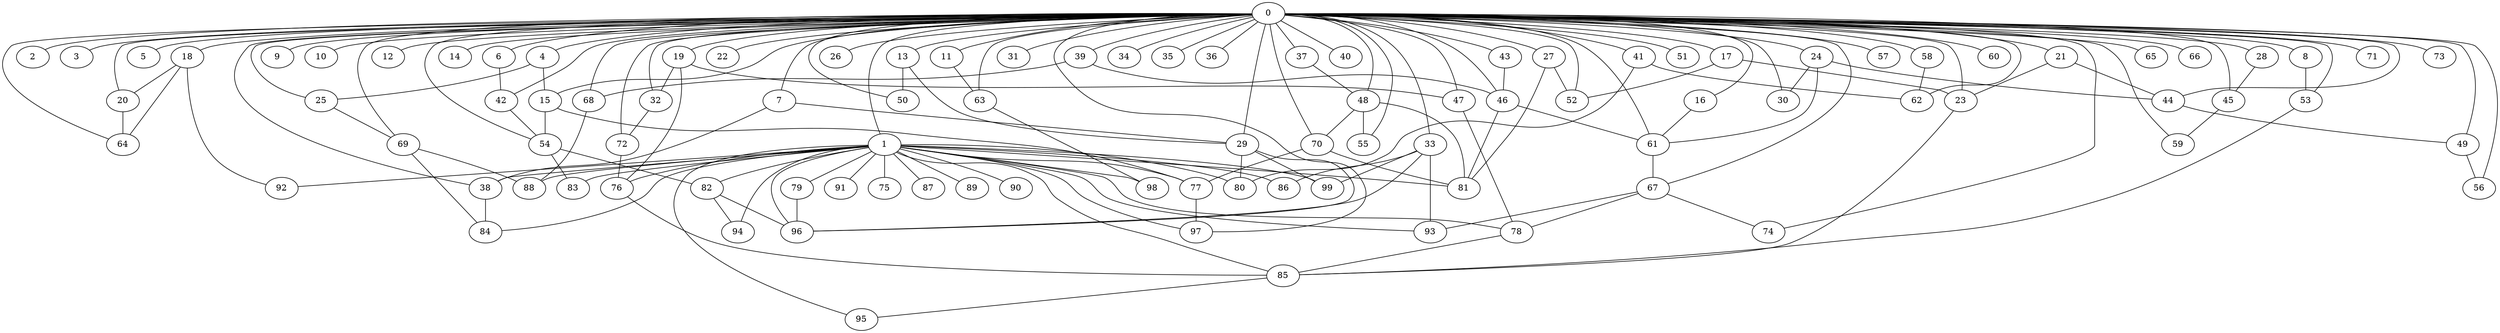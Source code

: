 
graph graphname {
    0 -- 1
0 -- 2
0 -- 3
0 -- 4
0 -- 5
0 -- 6
0 -- 7
0 -- 8
0 -- 9
0 -- 10
0 -- 11
0 -- 12
0 -- 13
0 -- 14
0 -- 15
0 -- 16
0 -- 17
0 -- 18
0 -- 19
0 -- 20
0 -- 21
0 -- 22
0 -- 23
0 -- 24
0 -- 25
0 -- 26
0 -- 27
0 -- 28
0 -- 29
0 -- 30
0 -- 31
0 -- 32
0 -- 33
0 -- 34
0 -- 35
0 -- 36
0 -- 37
0 -- 38
0 -- 39
0 -- 40
0 -- 41
0 -- 42
0 -- 43
0 -- 44
0 -- 45
0 -- 46
0 -- 47
0 -- 48
0 -- 49
0 -- 50
0 -- 51
0 -- 52
0 -- 53
0 -- 54
0 -- 55
0 -- 56
0 -- 57
0 -- 58
0 -- 59
0 -- 60
0 -- 61
0 -- 62
0 -- 63
0 -- 64
0 -- 65
0 -- 66
0 -- 67
0 -- 68
0 -- 69
0 -- 70
0 -- 71
0 -- 72
0 -- 73
0 -- 74
0 -- 97
1 -- 75
1 -- 76
1 -- 77
1 -- 78
1 -- 79
1 -- 80
1 -- 81
1 -- 82
1 -- 83
1 -- 84
1 -- 85
1 -- 86
1 -- 87
1 -- 88
1 -- 89
1 -- 90
1 -- 91
1 -- 92
1 -- 93
1 -- 94
1 -- 95
1 -- 96
1 -- 97
1 -- 98
1 -- 99
1 -- 38
4 -- 25
4 -- 15
6 -- 42
7 -- 38
7 -- 29
8 -- 53
11 -- 63
13 -- 50
13 -- 29
15 -- 77
15 -- 54
16 -- 61
17 -- 23
17 -- 52
18 -- 92
18 -- 20
18 -- 64
19 -- 47
19 -- 32
19 -- 76
20 -- 64
21 -- 23
21 -- 44
23 -- 85
24 -- 30
24 -- 44
24 -- 61
25 -- 69
27 -- 52
27 -- 81
28 -- 45
29 -- 80
29 -- 96
29 -- 99
32 -- 72
33 -- 99
33 -- 86
33 -- 96
33 -- 93
37 -- 48
38 -- 84
39 -- 46
39 -- 68
41 -- 62
41 -- 80
42 -- 54
43 -- 46
44 -- 49
45 -- 59
46 -- 61
46 -- 81
47 -- 78
48 -- 81
48 -- 55
48 -- 70
49 -- 56
53 -- 85
54 -- 82
54 -- 83
58 -- 62
61 -- 67
63 -- 98
67 -- 74
67 -- 78
67 -- 93
68 -- 88
69 -- 88
69 -- 84
70 -- 81
70 -- 77
72 -- 76
76 -- 85
77 -- 97
78 -- 85
79 -- 96
82 -- 94
82 -- 96
85 -- 95

}
